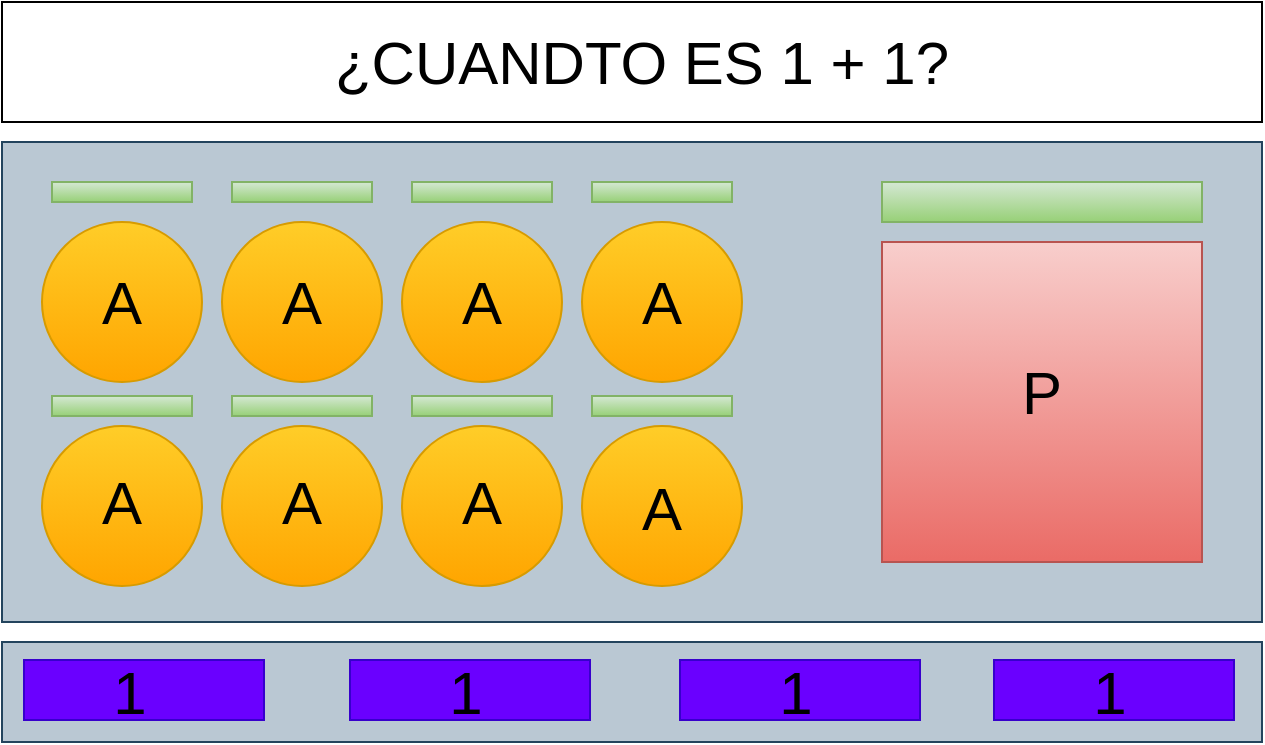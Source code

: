 <mxfile version="13.10.0" type="embed">
    <diagram id="lDdsKtvBjMhgS6iw3ktV" name="Page-1">
        <mxGraphModel dx="726" dy="626" grid="1" gridSize="10" guides="1" tooltips="1" connect="1" arrows="1" fold="1" page="1" pageScale="1" pageWidth="827" pageHeight="1169" math="0" shadow="0">
            <root>
                <mxCell id="0"/>
                <mxCell id="1" parent="0"/>
                <mxCell id="8" value="" style="rounded=0;whiteSpace=wrap;html=1;fillColor=#bac8d3;strokeColor=#23445d;" vertex="1" parent="1">
                    <mxGeometry x="70" y="160" width="630" height="240" as="geometry"/>
                </mxCell>
                <mxCell id="9" value="" style="whiteSpace=wrap;html=1;aspect=fixed;gradientColor=#ea6b66;fillColor=#f8cecc;strokeColor=#b85450;" vertex="1" parent="1">
                    <mxGeometry x="510" y="210" width="160" height="160" as="geometry"/>
                </mxCell>
                <mxCell id="25" value="" style="rounded=0;whiteSpace=wrap;html=1;fillColor=#bac8d3;strokeColor=#23445d;" vertex="1" parent="1">
                    <mxGeometry x="70" y="410" width="630" height="50" as="geometry"/>
                </mxCell>
                <mxCell id="30" value="" style="rounded=0;whiteSpace=wrap;html=1;" vertex="1" parent="1">
                    <mxGeometry x="70" y="90" width="630" height="60" as="geometry"/>
                </mxCell>
                <mxCell id="31" value="&lt;font style=&quot;font-size: 30px&quot;&gt;¿CUANDTO ES 1 + 1?&lt;/font&gt;" style="text;html=1;align=center;verticalAlign=middle;whiteSpace=wrap;rounded=0;" vertex="1" parent="1">
                    <mxGeometry x="110" y="110" width="560" height="20" as="geometry"/>
                </mxCell>
                <mxCell id="44" value="&lt;font style=&quot;font-size: 30px&quot;&gt;P&lt;/font&gt;" style="text;html=1;strokeColor=none;fillColor=none;align=center;verticalAlign=middle;whiteSpace=wrap;rounded=0;" vertex="1" parent="1">
                    <mxGeometry x="550" y="275" width="80" height="20" as="geometry"/>
                </mxCell>
                <mxCell id="75" value="" style="group" vertex="1" connectable="0" parent="1">
                    <mxGeometry x="90" y="180" width="80" height="200" as="geometry"/>
                </mxCell>
                <mxCell id="57" value="" style="group" vertex="1" connectable="0" parent="75">
                    <mxGeometry width="80" height="100" as="geometry"/>
                </mxCell>
                <mxCell id="58" value="" style="ellipse;whiteSpace=wrap;html=1;aspect=fixed;gradientColor=#ffa500;fillColor=#ffcd28;strokeColor=#d79b00;" vertex="1" parent="57">
                    <mxGeometry y="20" width="80" height="80" as="geometry"/>
                </mxCell>
                <mxCell id="59" value="" style="rounded=0;whiteSpace=wrap;html=1;gradientColor=#97d077;fillColor=#d5e8d4;strokeColor=#82b366;" vertex="1" parent="57">
                    <mxGeometry x="5" width="70" height="10" as="geometry"/>
                </mxCell>
                <mxCell id="60" value="&lt;font style=&quot;font-size: 30px&quot;&gt;A&lt;/font&gt;" style="text;html=1;strokeColor=none;fillColor=none;align=center;verticalAlign=middle;whiteSpace=wrap;rounded=0;" vertex="1" parent="57">
                    <mxGeometry y="50" width="80" height="20" as="geometry"/>
                </mxCell>
                <mxCell id="61" value="" style="group" vertex="1" connectable="0" parent="75">
                    <mxGeometry y="105" width="80" height="95" as="geometry"/>
                </mxCell>
                <mxCell id="62" value="" style="ellipse;whiteSpace=wrap;html=1;aspect=fixed;gradientColor=#ffa500;fillColor=#ffcd28;strokeColor=#d79b00;" vertex="1" parent="61">
                    <mxGeometry y="17" width="80" height="80" as="geometry"/>
                </mxCell>
                <mxCell id="63" value="" style="rounded=0;whiteSpace=wrap;html=1;gradientColor=#97d077;fillColor=#d5e8d4;strokeColor=#82b366;" vertex="1" parent="61">
                    <mxGeometry x="5" y="2" width="70" height="10" as="geometry"/>
                </mxCell>
                <mxCell id="64" value="&lt;font style=&quot;font-size: 30px&quot;&gt;A&lt;/font&gt;" style="text;html=1;strokeColor=none;fillColor=none;align=center;verticalAlign=middle;whiteSpace=wrap;rounded=0;" vertex="1" parent="61">
                    <mxGeometry y="45" width="80" height="20" as="geometry"/>
                </mxCell>
                <mxCell id="76" value="" style="group" vertex="1" connectable="0" parent="1">
                    <mxGeometry x="360" y="180" width="80" height="200" as="geometry"/>
                </mxCell>
                <mxCell id="77" value="" style="group" vertex="1" connectable="0" parent="76">
                    <mxGeometry width="80" height="100" as="geometry"/>
                </mxCell>
                <mxCell id="78" value="" style="ellipse;whiteSpace=wrap;html=1;aspect=fixed;gradientColor=#ffa500;fillColor=#ffcd28;strokeColor=#d79b00;" vertex="1" parent="77">
                    <mxGeometry y="20" width="80" height="80" as="geometry"/>
                </mxCell>
                <mxCell id="79" value="" style="rounded=0;whiteSpace=wrap;html=1;gradientColor=#97d077;fillColor=#d5e8d4;strokeColor=#82b366;" vertex="1" parent="77">
                    <mxGeometry x="5" width="70" height="10" as="geometry"/>
                </mxCell>
                <mxCell id="80" value="&lt;font style=&quot;font-size: 30px&quot;&gt;A&lt;/font&gt;" style="text;html=1;strokeColor=none;fillColor=none;align=center;verticalAlign=middle;whiteSpace=wrap;rounded=0;" vertex="1" parent="77">
                    <mxGeometry y="50" width="80" height="20" as="geometry"/>
                </mxCell>
                <mxCell id="81" value="" style="group" vertex="1" connectable="0" parent="76">
                    <mxGeometry y="105" width="80" height="95" as="geometry"/>
                </mxCell>
                <mxCell id="82" value="" style="ellipse;whiteSpace=wrap;html=1;aspect=fixed;gradientColor=#ffa500;fillColor=#ffcd28;strokeColor=#d79b00;" vertex="1" parent="81">
                    <mxGeometry y="17" width="80" height="80" as="geometry"/>
                </mxCell>
                <mxCell id="83" value="" style="rounded=0;whiteSpace=wrap;html=1;gradientColor=#97d077;fillColor=#d5e8d4;strokeColor=#82b366;" vertex="1" parent="81">
                    <mxGeometry x="5" y="2" width="70" height="10" as="geometry"/>
                </mxCell>
                <mxCell id="84" value="&lt;font style=&quot;font-size: 30px&quot;&gt;A&lt;/font&gt;" style="text;html=1;strokeColor=none;fillColor=none;align=center;verticalAlign=middle;whiteSpace=wrap;rounded=0;" vertex="1" parent="81">
                    <mxGeometry y="45" width="80" height="25" as="geometry"/>
                </mxCell>
                <mxCell id="85" value="" style="group" vertex="1" connectable="0" parent="1">
                    <mxGeometry x="270" y="180" width="80" height="200" as="geometry"/>
                </mxCell>
                <mxCell id="86" value="" style="group" vertex="1" connectable="0" parent="85">
                    <mxGeometry width="80" height="100" as="geometry"/>
                </mxCell>
                <mxCell id="87" value="" style="ellipse;whiteSpace=wrap;html=1;aspect=fixed;gradientColor=#ffa500;fillColor=#ffcd28;strokeColor=#d79b00;" vertex="1" parent="86">
                    <mxGeometry y="20" width="80" height="80" as="geometry"/>
                </mxCell>
                <mxCell id="88" value="" style="rounded=0;whiteSpace=wrap;html=1;gradientColor=#97d077;fillColor=#d5e8d4;strokeColor=#82b366;" vertex="1" parent="86">
                    <mxGeometry x="5" width="70" height="10" as="geometry"/>
                </mxCell>
                <mxCell id="89" value="&lt;font style=&quot;font-size: 30px&quot;&gt;A&lt;/font&gt;" style="text;html=1;strokeColor=none;fillColor=none;align=center;verticalAlign=middle;whiteSpace=wrap;rounded=0;" vertex="1" parent="86">
                    <mxGeometry y="50" width="80" height="20" as="geometry"/>
                </mxCell>
                <mxCell id="90" value="" style="group" vertex="1" connectable="0" parent="85">
                    <mxGeometry y="105" width="80" height="95" as="geometry"/>
                </mxCell>
                <mxCell id="91" value="" style="ellipse;whiteSpace=wrap;html=1;aspect=fixed;gradientColor=#ffa500;fillColor=#ffcd28;strokeColor=#d79b00;" vertex="1" parent="90">
                    <mxGeometry y="17" width="80" height="80" as="geometry"/>
                </mxCell>
                <mxCell id="92" value="" style="rounded=0;whiteSpace=wrap;html=1;gradientColor=#97d077;fillColor=#d5e8d4;strokeColor=#82b366;" vertex="1" parent="90">
                    <mxGeometry x="5" y="2" width="70" height="10" as="geometry"/>
                </mxCell>
                <mxCell id="93" value="&lt;font style=&quot;font-size: 30px&quot;&gt;A&lt;/font&gt;" style="text;html=1;strokeColor=none;fillColor=none;align=center;verticalAlign=middle;whiteSpace=wrap;rounded=0;" vertex="1" parent="90">
                    <mxGeometry y="45" width="80" height="20" as="geometry"/>
                </mxCell>
                <mxCell id="94" value="" style="group" vertex="1" connectable="0" parent="1">
                    <mxGeometry x="180" y="180" width="80" height="200" as="geometry"/>
                </mxCell>
                <mxCell id="95" value="" style="group" vertex="1" connectable="0" parent="94">
                    <mxGeometry width="80" height="100" as="geometry"/>
                </mxCell>
                <mxCell id="96" value="" style="ellipse;whiteSpace=wrap;html=1;aspect=fixed;gradientColor=#ffa500;fillColor=#ffcd28;strokeColor=#d79b00;" vertex="1" parent="95">
                    <mxGeometry y="20" width="80" height="80" as="geometry"/>
                </mxCell>
                <mxCell id="97" value="" style="rounded=0;whiteSpace=wrap;html=1;gradientColor=#97d077;fillColor=#d5e8d4;strokeColor=#82b366;" vertex="1" parent="95">
                    <mxGeometry x="5" width="70" height="10" as="geometry"/>
                </mxCell>
                <mxCell id="98" value="&lt;font style=&quot;font-size: 30px&quot;&gt;A&lt;/font&gt;" style="text;html=1;strokeColor=none;fillColor=none;align=center;verticalAlign=middle;whiteSpace=wrap;rounded=0;" vertex="1" parent="95">
                    <mxGeometry y="50" width="80" height="20" as="geometry"/>
                </mxCell>
                <mxCell id="99" value="" style="group" vertex="1" connectable="0" parent="94">
                    <mxGeometry y="105" width="80" height="95" as="geometry"/>
                </mxCell>
                <mxCell id="100" value="" style="ellipse;whiteSpace=wrap;html=1;aspect=fixed;gradientColor=#ffa500;fillColor=#ffcd28;strokeColor=#d79b00;" vertex="1" parent="99">
                    <mxGeometry y="17" width="80" height="80" as="geometry"/>
                </mxCell>
                <mxCell id="101" value="" style="rounded=0;whiteSpace=wrap;html=1;gradientColor=#97d077;fillColor=#d5e8d4;strokeColor=#82b366;" vertex="1" parent="99">
                    <mxGeometry x="5" y="2" width="70" height="10" as="geometry"/>
                </mxCell>
                <mxCell id="102" value="&lt;font style=&quot;font-size: 30px&quot;&gt;A&lt;/font&gt;" style="text;html=1;strokeColor=none;fillColor=none;align=center;verticalAlign=middle;whiteSpace=wrap;rounded=0;" vertex="1" parent="99">
                    <mxGeometry y="45" width="80" height="20" as="geometry"/>
                </mxCell>
                <mxCell id="103" value="" style="rounded=0;whiteSpace=wrap;html=1;gradientColor=#97d077;fillColor=#d5e8d4;strokeColor=#82b366;" vertex="1" parent="1">
                    <mxGeometry x="510" y="180" width="160" height="20" as="geometry"/>
                </mxCell>
                <mxCell id="104" value="" style="group" vertex="1" connectable="0" parent="1">
                    <mxGeometry x="81" y="419" width="605" height="30" as="geometry"/>
                </mxCell>
                <mxCell id="26" value="" style="rounded=0;whiteSpace=wrap;html=1;fillColor=#6a00ff;strokeColor=#3700CC;fontColor=#ffffff;" vertex="1" parent="104">
                    <mxGeometry width="120" height="30" as="geometry"/>
                </mxCell>
                <mxCell id="27" value="" style="rounded=0;whiteSpace=wrap;html=1;fillColor=#6a00ff;strokeColor=#3700CC;fontColor=#ffffff;" vertex="1" parent="104">
                    <mxGeometry x="163" width="120" height="30" as="geometry"/>
                </mxCell>
                <mxCell id="28" value="" style="rounded=0;whiteSpace=wrap;html=1;fillColor=#6a00ff;strokeColor=#3700CC;fontColor=#ffffff;" vertex="1" parent="104">
                    <mxGeometry x="328" width="120" height="30" as="geometry"/>
                </mxCell>
                <mxCell id="29" value="" style="rounded=0;whiteSpace=wrap;html=1;fillColor=#6a00ff;strokeColor=#3700CC;fontColor=#ffffff;" vertex="1" parent="104">
                    <mxGeometry x="485" width="120" height="30" as="geometry"/>
                </mxCell>
                <mxCell id="32" value="&lt;font style=&quot;font-size: 30px&quot;&gt;1&lt;/font&gt;" style="text;html=1;strokeColor=none;fillColor=none;align=center;verticalAlign=middle;whiteSpace=wrap;rounded=0;" vertex="1" parent="104">
                    <mxGeometry x="13" y="11" width="80" height="10" as="geometry"/>
                </mxCell>
                <mxCell id="33" value="&lt;font style=&quot;font-size: 30px&quot;&gt;1&lt;/font&gt;" style="text;html=1;strokeColor=none;fillColor=none;align=center;verticalAlign=middle;whiteSpace=wrap;rounded=0;" vertex="1" parent="104">
                    <mxGeometry x="181" y="11" width="80" height="10" as="geometry"/>
                </mxCell>
                <mxCell id="34" value="&lt;font style=&quot;font-size: 30px&quot;&gt;1&lt;/font&gt;" style="text;html=1;strokeColor=none;fillColor=none;align=center;verticalAlign=middle;whiteSpace=wrap;rounded=0;" vertex="1" parent="104">
                    <mxGeometry x="346" y="11" width="80" height="10" as="geometry"/>
                </mxCell>
                <mxCell id="35" value="&lt;font style=&quot;font-size: 30px&quot;&gt;1&lt;/font&gt;" style="text;html=1;strokeColor=none;fillColor=none;align=center;verticalAlign=middle;whiteSpace=wrap;rounded=0;" vertex="1" parent="104">
                    <mxGeometry x="503" y="11" width="80" height="10" as="geometry"/>
                </mxCell>
            </root>
        </mxGraphModel>
    </diagram>
</mxfile>